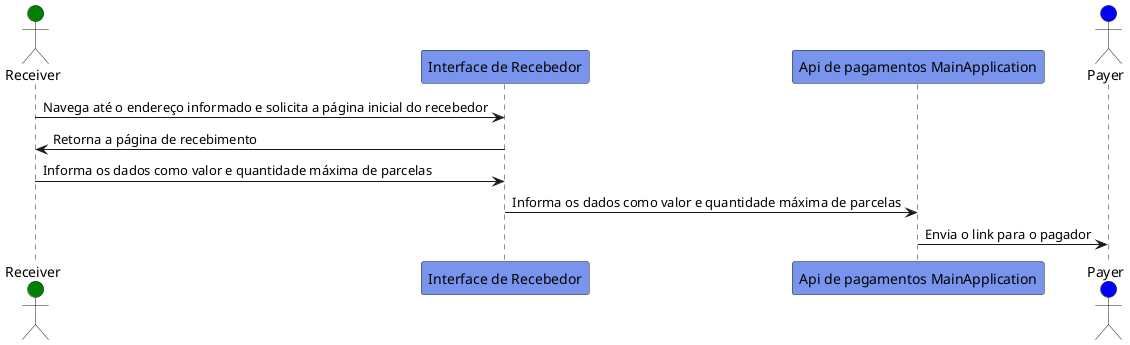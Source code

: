 @startuml diagram-uml-sequence-receiver

actor Receiver #green

participant "Interface de Recebedor" as PaymentReceiverFront #7994ed

participant "Api de pagamentos MainApplication" as PaymentApi #7994ed

actor Payer #blue

Receiver->PaymentReceiverFront: Navega até o endereço informado e solicita a página inicial do recebedor

PaymentReceiverFront->Receiver: Retorna a página de recebimento

Receiver->PaymentReceiverFront: Informa os dados como valor e quantidade máxima de parcelas

PaymentReceiverFront->PaymentApi: Informa os dados como valor e quantidade máxima de parcelas

PaymentApi->Payer: Envia o link para o pagador

@enduml